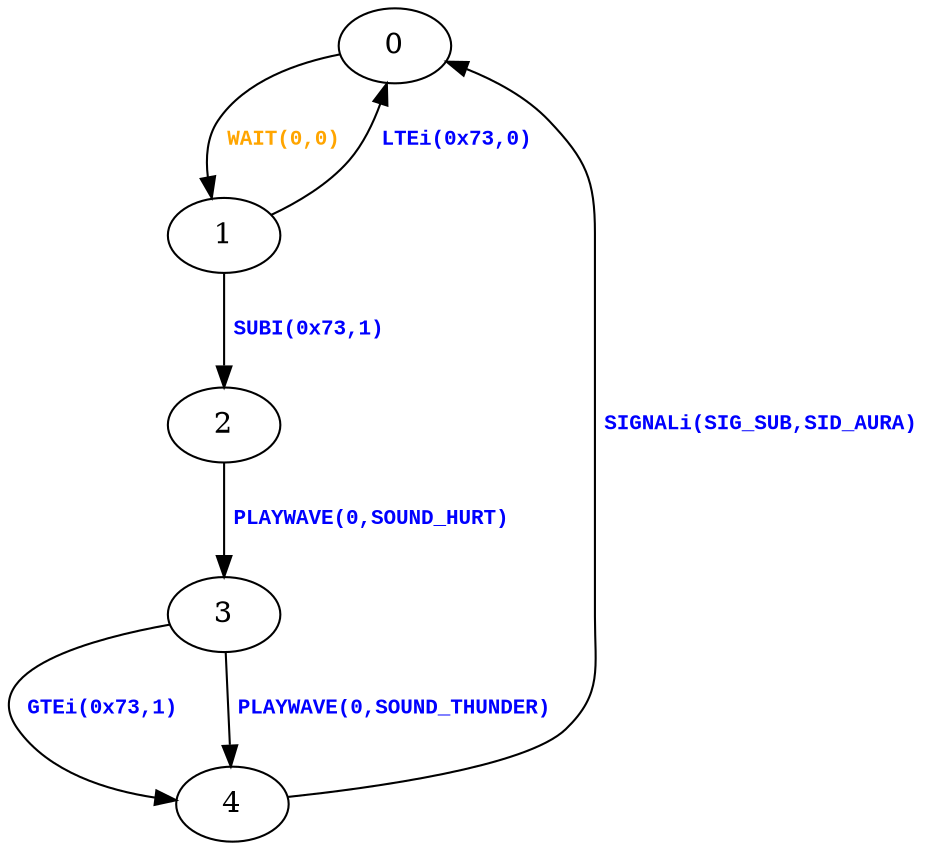 digraph {
 node [shape=oval];
"0" -> "1"[fontcolor=orange, label=< <table border="0"><tr><td><font face="Courier New" point-size="10"><b>WAIT(0,0)<br align="left"/></b></font></td></tr>
</table>>];
"1" -> "0"[fontcolor=blue, label=< <table border="0"><tr><td><font face="Courier New" point-size="10"><b>LTEi(0x73,0)<br align="left"/></b></font></td></tr>
</table>>];
"1" -> "2"[fontcolor=blue, label=< <table border="0"><tr><td><font face="Courier New" point-size="10"><b>SUBI(0x73,1)<br align="left"/></b></font></td></tr>
</table>>];
"2" -> "3"[fontcolor=blue, label=< <table border="0"><tr><td><font face="Courier New" point-size="10"><b>PLAYWAVE(0,SOUND_HURT)<br align="left"/></b></font></td></tr>
</table>>];
"3" -> "4"[fontcolor=blue, label=< <table border="0"><tr><td><font face="Courier New" point-size="10"><b>GTEi(0x73,1)<br align="left"/></b></font></td></tr>
</table>>];
"3" -> "4"[fontcolor=blue, label=< <table border="0"><tr><td><font face="Courier New" point-size="10"><b>PLAYWAVE(0,SOUND_THUNDER)<br align="left"/></b></font></td></tr>
</table>>];
"4" -> "0"[fontcolor=blue, label=< <table border="0"><tr><td><font face="Courier New" point-size="10"><b>SIGNALi(SIG_SUB,SID_AURA)<br align="left"/></b></font></td></tr>
</table>>];
}
